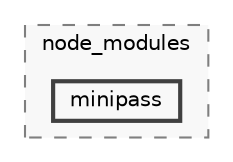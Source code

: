 digraph "backend/node_modules/tar/node_modules/minipass"
{
 // LATEX_PDF_SIZE
  bgcolor="transparent";
  edge [fontname=Helvetica,fontsize=10,labelfontname=Helvetica,labelfontsize=10];
  node [fontname=Helvetica,fontsize=10,shape=box,height=0.2,width=0.4];
  compound=true
  subgraph clusterdir_ffaa9ca3a56449d2a597875cb6e28ff5 {
    graph [ bgcolor="#f8f8f8", pencolor="grey50", label="node_modules", fontname=Helvetica,fontsize=10 style="filled,dashed", URL="dir_ffaa9ca3a56449d2a597875cb6e28ff5.html",tooltip=""]
  dir_44dfec68b7d57a21ea3b21485400e284 [label="minipass", fillcolor="#f8f8f8", color="grey25", style="filled,bold", URL="dir_44dfec68b7d57a21ea3b21485400e284.html",tooltip=""];
  }
}
